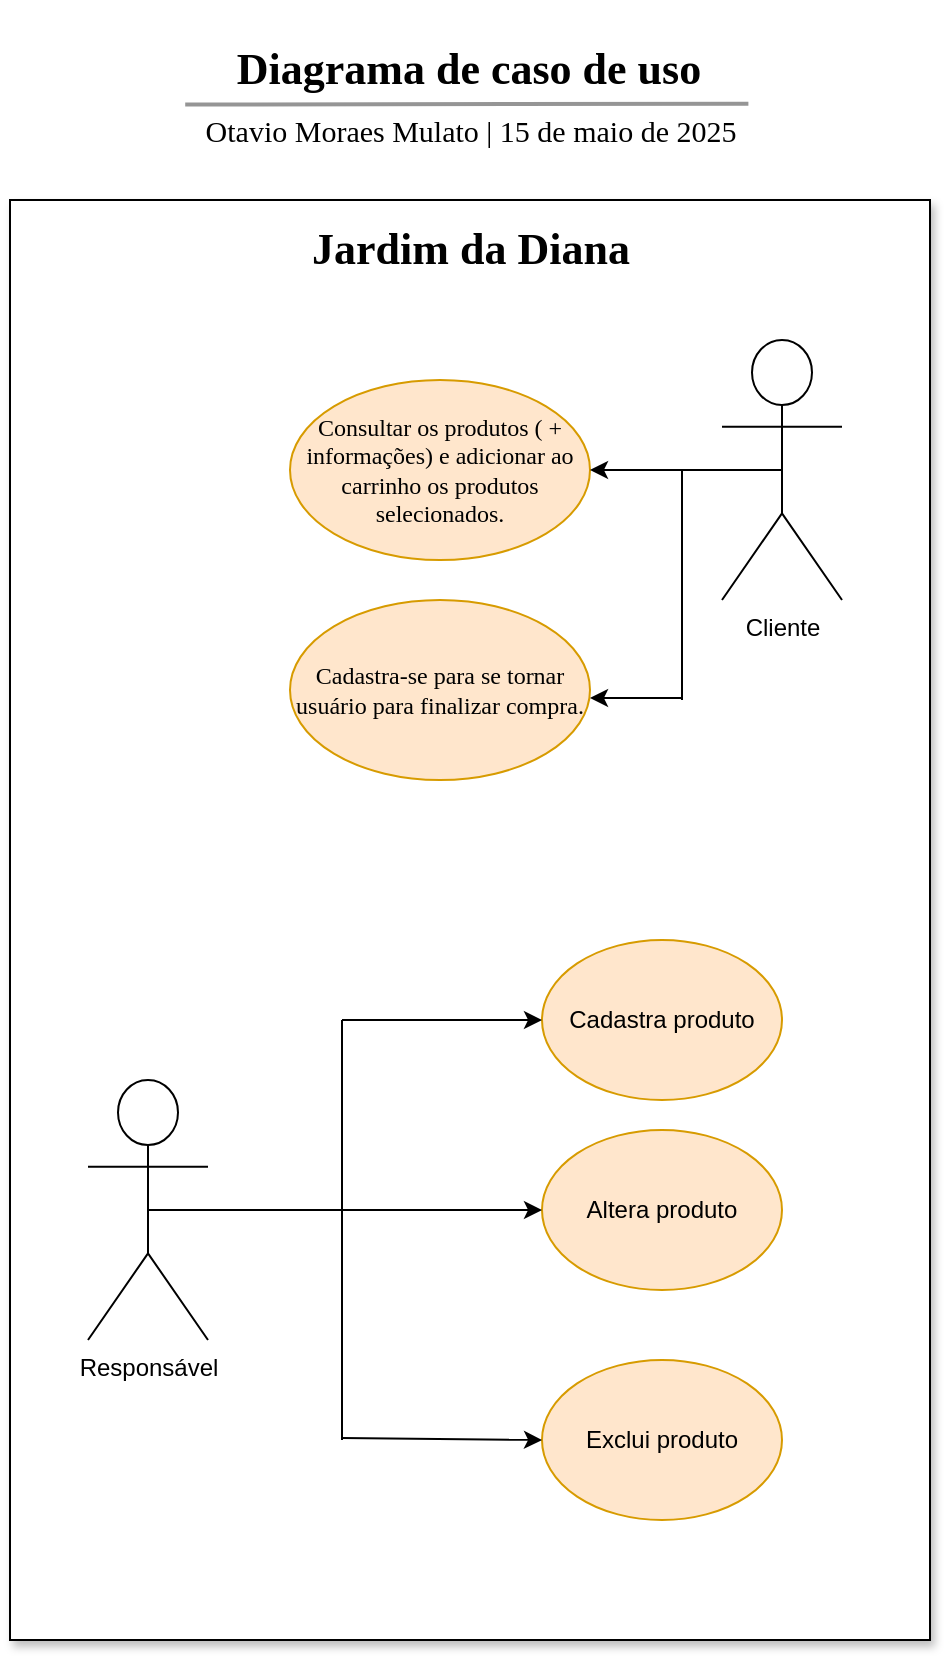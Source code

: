 <mxfile version="27.0.5">
  <diagram name="Página-1" id="6jcjdYlIvE20lCFeFSQ2">
    <mxGraphModel dx="1678" dy="914" grid="1" gridSize="10" guides="1" tooltips="1" connect="1" arrows="1" fold="1" page="1" pageScale="1" pageWidth="827" pageHeight="1169" math="0" shadow="0">
      <root>
        <mxCell id="0" />
        <mxCell id="1" parent="0" />
        <mxCell id="wnbb1TP-m0Ks3xtz-Brg-1" value="&lt;h1&gt;&lt;font face=&quot;Times New Roman&quot;&gt;Diagrama de caso de uso&lt;/font&gt;&lt;/h1&gt;" style="text;html=1;align=center;verticalAlign=middle;resizable=0;points=[];autosize=1;strokeColor=none;fillColor=none;fontSize=11;" vertex="1" parent="1">
          <mxGeometry x="283" y="100" width="260" height="70" as="geometry" />
        </mxCell>
        <mxCell id="wnbb1TP-m0Ks3xtz-Brg-2" value="" style="endArrow=none;html=1;rounded=0;entryX=0.98;entryY=0.063;entryDx=0;entryDy=0;entryPerimeter=0;spacing=5;fontSize=17;strokeWidth=2;strokeColor=#959595;exitX=0.009;exitY=0.075;exitDx=0;exitDy=0;exitPerimeter=0;" edge="1" parent="1" source="wnbb1TP-m0Ks3xtz-Brg-3" target="wnbb1TP-m0Ks3xtz-Brg-3">
          <mxGeometry width="50" height="50" relative="1" as="geometry">
            <mxPoint x="210" y="149" as="sourcePoint" />
            <mxPoint x="628.9" y="149.04" as="targetPoint" />
          </mxGeometry>
        </mxCell>
        <mxCell id="wnbb1TP-m0Ks3xtz-Brg-3" value="Otavio Moraes Mulato | 15 de maio de 2025" style="text;html=1;align=center;verticalAlign=middle;resizable=0;points=[];autosize=1;strokeColor=none;fillColor=none;fontFamily=Times New Roman;fontSize=15;" vertex="1" parent="1">
          <mxGeometry x="269" y="150" width="290" height="30" as="geometry" />
        </mxCell>
        <mxCell id="wnbb1TP-m0Ks3xtz-Brg-4" value="" style="rounded=0;whiteSpace=wrap;html=1;shadow=1;movable=0;resizable=0;rotatable=0;deletable=0;editable=0;locked=1;connectable=0;" vertex="1" parent="1">
          <mxGeometry x="184" y="200" width="460" height="720" as="geometry" />
        </mxCell>
        <mxCell id="wnbb1TP-m0Ks3xtz-Brg-5" value="&lt;h1&gt;&lt;font face=&quot;Times New Roman&quot;&gt;Jardim da Diana&lt;/font&gt;&lt;/h1&gt;" style="text;html=1;align=center;verticalAlign=middle;resizable=0;points=[];autosize=1;strokeColor=none;fillColor=none;fontSize=11;" vertex="1" parent="1">
          <mxGeometry x="324" y="190" width="180" height="70" as="geometry" />
        </mxCell>
        <mxCell id="wnbb1TP-m0Ks3xtz-Brg-6" value="Cliente" style="shape=umlActor;verticalLabelPosition=bottom;verticalAlign=top;html=1;outlineConnect=0;" vertex="1" parent="1">
          <mxGeometry x="540" y="270" width="60" height="130" as="geometry" />
        </mxCell>
        <mxCell id="wnbb1TP-m0Ks3xtz-Brg-7" value="Consultar os produtos ( + informações) e adicionar ao carrinho os produtos selecionados." style="ellipse;whiteSpace=wrap;html=1;fontFamily=Times New Roman;fillColor=#ffe6cc;strokeColor=#d79b00;" vertex="1" parent="1">
          <mxGeometry x="324" y="290" width="150" height="90" as="geometry" />
        </mxCell>
        <mxCell id="wnbb1TP-m0Ks3xtz-Brg-8" value="" style="endArrow=classic;html=1;rounded=0;exitX=0.5;exitY=0.5;exitDx=0;exitDy=0;exitPerimeter=0;entryX=1;entryY=0.5;entryDx=0;entryDy=0;" edge="1" parent="1" source="wnbb1TP-m0Ks3xtz-Brg-6" target="wnbb1TP-m0Ks3xtz-Brg-7">
          <mxGeometry width="50" height="50" relative="1" as="geometry">
            <mxPoint x="390" y="420" as="sourcePoint" />
            <mxPoint x="440" y="370" as="targetPoint" />
          </mxGeometry>
        </mxCell>
        <mxCell id="wnbb1TP-m0Ks3xtz-Brg-10" value="Responsável" style="shape=umlActor;verticalLabelPosition=bottom;verticalAlign=top;html=1;outlineConnect=0;" vertex="1" parent="1">
          <mxGeometry x="223" y="640" width="60" height="130" as="geometry" />
        </mxCell>
        <mxCell id="wnbb1TP-m0Ks3xtz-Brg-11" value="Cadastra produto" style="ellipse;whiteSpace=wrap;html=1;fillColor=#ffe6cc;strokeColor=#d79b00;" vertex="1" parent="1">
          <mxGeometry x="450" y="570" width="120" height="80" as="geometry" />
        </mxCell>
        <mxCell id="wnbb1TP-m0Ks3xtz-Brg-12" value="Cadastra-se para se tornar usuário para finalizar compra." style="ellipse;whiteSpace=wrap;html=1;fontFamily=Times New Roman;fillColor=#ffe6cc;strokeColor=#d79b00;" vertex="1" parent="1">
          <mxGeometry x="324" y="400" width="150" height="90" as="geometry" />
        </mxCell>
        <mxCell id="wnbb1TP-m0Ks3xtz-Brg-13" value="" style="endArrow=classic;html=1;rounded=0;entryX=1;entryY=0.5;entryDx=0;entryDy=0;" edge="1" parent="1">
          <mxGeometry width="50" height="50" relative="1" as="geometry">
            <mxPoint x="520" y="449" as="sourcePoint" />
            <mxPoint x="474.0" y="449" as="targetPoint" />
          </mxGeometry>
        </mxCell>
        <mxCell id="wnbb1TP-m0Ks3xtz-Brg-14" value="" style="endArrow=none;html=1;rounded=0;" edge="1" parent="1">
          <mxGeometry width="50" height="50" relative="1" as="geometry">
            <mxPoint x="520" y="450" as="sourcePoint" />
            <mxPoint x="520" y="335" as="targetPoint" />
            <Array as="points" />
          </mxGeometry>
        </mxCell>
        <mxCell id="wnbb1TP-m0Ks3xtz-Brg-15" value="Altera produto" style="ellipse;whiteSpace=wrap;html=1;fillColor=#ffe6cc;strokeColor=#d79b00;" vertex="1" parent="1">
          <mxGeometry x="450" y="665" width="120" height="80" as="geometry" />
        </mxCell>
        <mxCell id="wnbb1TP-m0Ks3xtz-Brg-16" value="Exclui produto" style="ellipse;whiteSpace=wrap;html=1;fillColor=#ffe6cc;strokeColor=#d79b00;" vertex="1" parent="1">
          <mxGeometry x="450" y="780" width="120" height="80" as="geometry" />
        </mxCell>
        <mxCell id="wnbb1TP-m0Ks3xtz-Brg-17" value="" style="endArrow=classic;html=1;rounded=0;entryX=0;entryY=0.5;entryDx=0;entryDy=0;exitX=0.5;exitY=0.5;exitDx=0;exitDy=0;exitPerimeter=0;" edge="1" parent="1" source="wnbb1TP-m0Ks3xtz-Brg-10" target="wnbb1TP-m0Ks3xtz-Brg-15">
          <mxGeometry width="50" height="50" relative="1" as="geometry">
            <mxPoint x="360" y="745" as="sourcePoint" />
            <mxPoint x="410" y="695" as="targetPoint" />
          </mxGeometry>
        </mxCell>
        <mxCell id="wnbb1TP-m0Ks3xtz-Brg-18" value="" style="endArrow=classic;html=1;rounded=0;entryX=0;entryY=0.5;entryDx=0;entryDy=0;" edge="1" parent="1" target="wnbb1TP-m0Ks3xtz-Brg-11">
          <mxGeometry width="50" height="50" relative="1" as="geometry">
            <mxPoint x="350" y="610" as="sourcePoint" />
            <mxPoint x="710" y="640" as="targetPoint" />
          </mxGeometry>
        </mxCell>
        <mxCell id="wnbb1TP-m0Ks3xtz-Brg-19" value="" style="endArrow=classic;html=1;rounded=0;entryX=0;entryY=0.5;entryDx=0;entryDy=0;" edge="1" parent="1" target="wnbb1TP-m0Ks3xtz-Brg-16">
          <mxGeometry width="50" height="50" relative="1" as="geometry">
            <mxPoint x="350" y="819" as="sourcePoint" />
            <mxPoint x="450.0" y="823" as="targetPoint" />
          </mxGeometry>
        </mxCell>
        <mxCell id="wnbb1TP-m0Ks3xtz-Brg-20" value="" style="endArrow=none;html=1;rounded=0;" edge="1" parent="1">
          <mxGeometry width="50" height="50" relative="1" as="geometry">
            <mxPoint x="350" y="820" as="sourcePoint" />
            <mxPoint x="350" y="610" as="targetPoint" />
          </mxGeometry>
        </mxCell>
      </root>
    </mxGraphModel>
  </diagram>
</mxfile>

